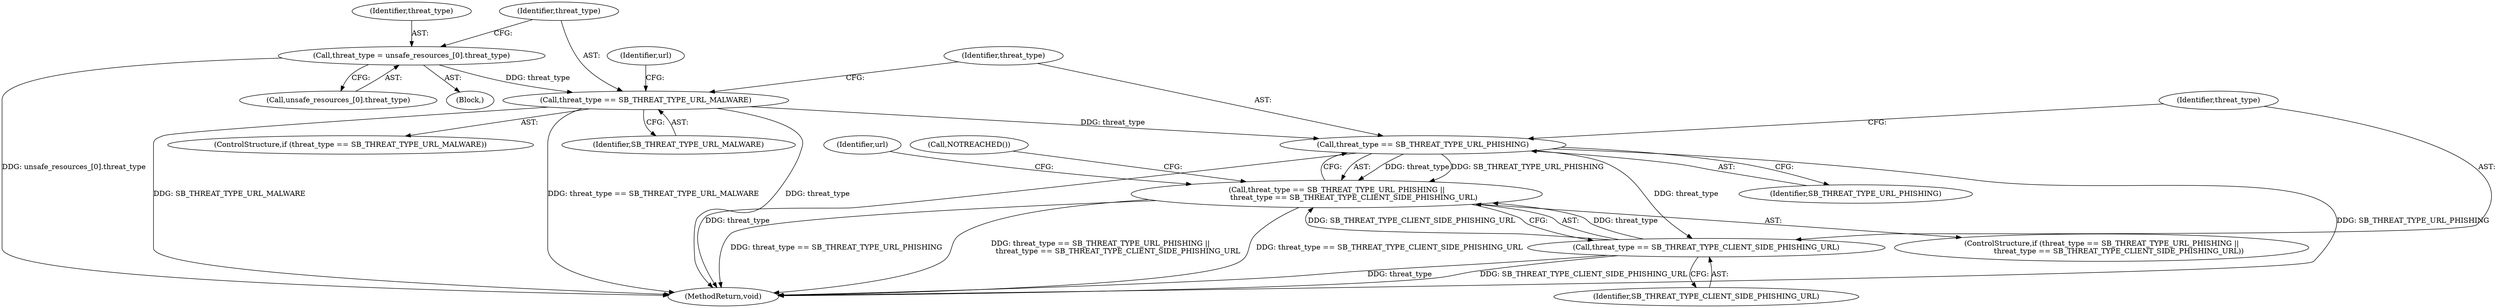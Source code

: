 digraph "0_Chrome_d443be6fdfe17ca4f3ff1843ded362ff0cd01096@array" {
"1000148" [label="(Call,threat_type = unsafe_resources_[0].threat_type)"];
"1000156" [label="(Call,threat_type == SB_THREAT_TYPE_URL_MALWARE)"];
"1000168" [label="(Call,threat_type == SB_THREAT_TYPE_URL_PHISHING)"];
"1000167" [label="(Call,threat_type == SB_THREAT_TYPE_URL_PHISHING ||\n               threat_type == SB_THREAT_TYPE_CLIENT_SIDE_PHISHING_URL)"];
"1000171" [label="(Call,threat_type == SB_THREAT_TYPE_CLIENT_SIDE_PHISHING_URL)"];
"1000158" [label="(Identifier,SB_THREAT_TYPE_URL_MALWARE)"];
"1000149" [label="(Identifier,threat_type)"];
"1000421" [label="(MethodReturn,void)"];
"1000150" [label="(Call,unsafe_resources_[0].threat_type)"];
"1000167" [label="(Call,threat_type == SB_THREAT_TYPE_URL_PHISHING ||\n               threat_type == SB_THREAT_TYPE_CLIENT_SIDE_PHISHING_URL)"];
"1000156" [label="(Call,threat_type == SB_THREAT_TYPE_URL_MALWARE)"];
"1000145" [label="(Block,)"];
"1000182" [label="(Call,NOTREACHED())"];
"1000173" [label="(Identifier,SB_THREAT_TYPE_CLIENT_SIDE_PHISHING_URL)"];
"1000171" [label="(Call,threat_type == SB_THREAT_TYPE_CLIENT_SIDE_PHISHING_URL)"];
"1000157" [label="(Identifier,threat_type)"];
"1000161" [label="(Identifier,url)"];
"1000169" [label="(Identifier,threat_type)"];
"1000168" [label="(Call,threat_type == SB_THREAT_TYPE_URL_PHISHING)"];
"1000148" [label="(Call,threat_type = unsafe_resources_[0].threat_type)"];
"1000176" [label="(Identifier,url)"];
"1000166" [label="(ControlStructure,if (threat_type == SB_THREAT_TYPE_URL_PHISHING ||\n               threat_type == SB_THREAT_TYPE_CLIENT_SIDE_PHISHING_URL))"];
"1000172" [label="(Identifier,threat_type)"];
"1000170" [label="(Identifier,SB_THREAT_TYPE_URL_PHISHING)"];
"1000155" [label="(ControlStructure,if (threat_type == SB_THREAT_TYPE_URL_MALWARE))"];
"1000148" -> "1000145"  [label="AST: "];
"1000148" -> "1000150"  [label="CFG: "];
"1000149" -> "1000148"  [label="AST: "];
"1000150" -> "1000148"  [label="AST: "];
"1000157" -> "1000148"  [label="CFG: "];
"1000148" -> "1000421"  [label="DDG: unsafe_resources_[0].threat_type"];
"1000148" -> "1000156"  [label="DDG: threat_type"];
"1000156" -> "1000155"  [label="AST: "];
"1000156" -> "1000158"  [label="CFG: "];
"1000157" -> "1000156"  [label="AST: "];
"1000158" -> "1000156"  [label="AST: "];
"1000161" -> "1000156"  [label="CFG: "];
"1000169" -> "1000156"  [label="CFG: "];
"1000156" -> "1000421"  [label="DDG: threat_type"];
"1000156" -> "1000421"  [label="DDG: SB_THREAT_TYPE_URL_MALWARE"];
"1000156" -> "1000421"  [label="DDG: threat_type == SB_THREAT_TYPE_URL_MALWARE"];
"1000156" -> "1000168"  [label="DDG: threat_type"];
"1000168" -> "1000167"  [label="AST: "];
"1000168" -> "1000170"  [label="CFG: "];
"1000169" -> "1000168"  [label="AST: "];
"1000170" -> "1000168"  [label="AST: "];
"1000172" -> "1000168"  [label="CFG: "];
"1000167" -> "1000168"  [label="CFG: "];
"1000168" -> "1000421"  [label="DDG: threat_type"];
"1000168" -> "1000421"  [label="DDG: SB_THREAT_TYPE_URL_PHISHING"];
"1000168" -> "1000167"  [label="DDG: threat_type"];
"1000168" -> "1000167"  [label="DDG: SB_THREAT_TYPE_URL_PHISHING"];
"1000168" -> "1000171"  [label="DDG: threat_type"];
"1000167" -> "1000166"  [label="AST: "];
"1000167" -> "1000171"  [label="CFG: "];
"1000171" -> "1000167"  [label="AST: "];
"1000176" -> "1000167"  [label="CFG: "];
"1000182" -> "1000167"  [label="CFG: "];
"1000167" -> "1000421"  [label="DDG: threat_type == SB_THREAT_TYPE_URL_PHISHING"];
"1000167" -> "1000421"  [label="DDG: threat_type == SB_THREAT_TYPE_URL_PHISHING ||\n               threat_type == SB_THREAT_TYPE_CLIENT_SIDE_PHISHING_URL"];
"1000167" -> "1000421"  [label="DDG: threat_type == SB_THREAT_TYPE_CLIENT_SIDE_PHISHING_URL"];
"1000171" -> "1000167"  [label="DDG: threat_type"];
"1000171" -> "1000167"  [label="DDG: SB_THREAT_TYPE_CLIENT_SIDE_PHISHING_URL"];
"1000171" -> "1000173"  [label="CFG: "];
"1000172" -> "1000171"  [label="AST: "];
"1000173" -> "1000171"  [label="AST: "];
"1000171" -> "1000421"  [label="DDG: threat_type"];
"1000171" -> "1000421"  [label="DDG: SB_THREAT_TYPE_CLIENT_SIDE_PHISHING_URL"];
}

